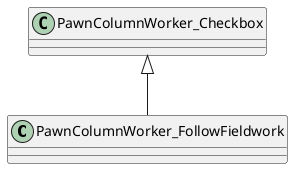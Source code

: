 @startuml
class PawnColumnWorker_FollowFieldwork {
}
PawnColumnWorker_Checkbox <|-- PawnColumnWorker_FollowFieldwork
@enduml
